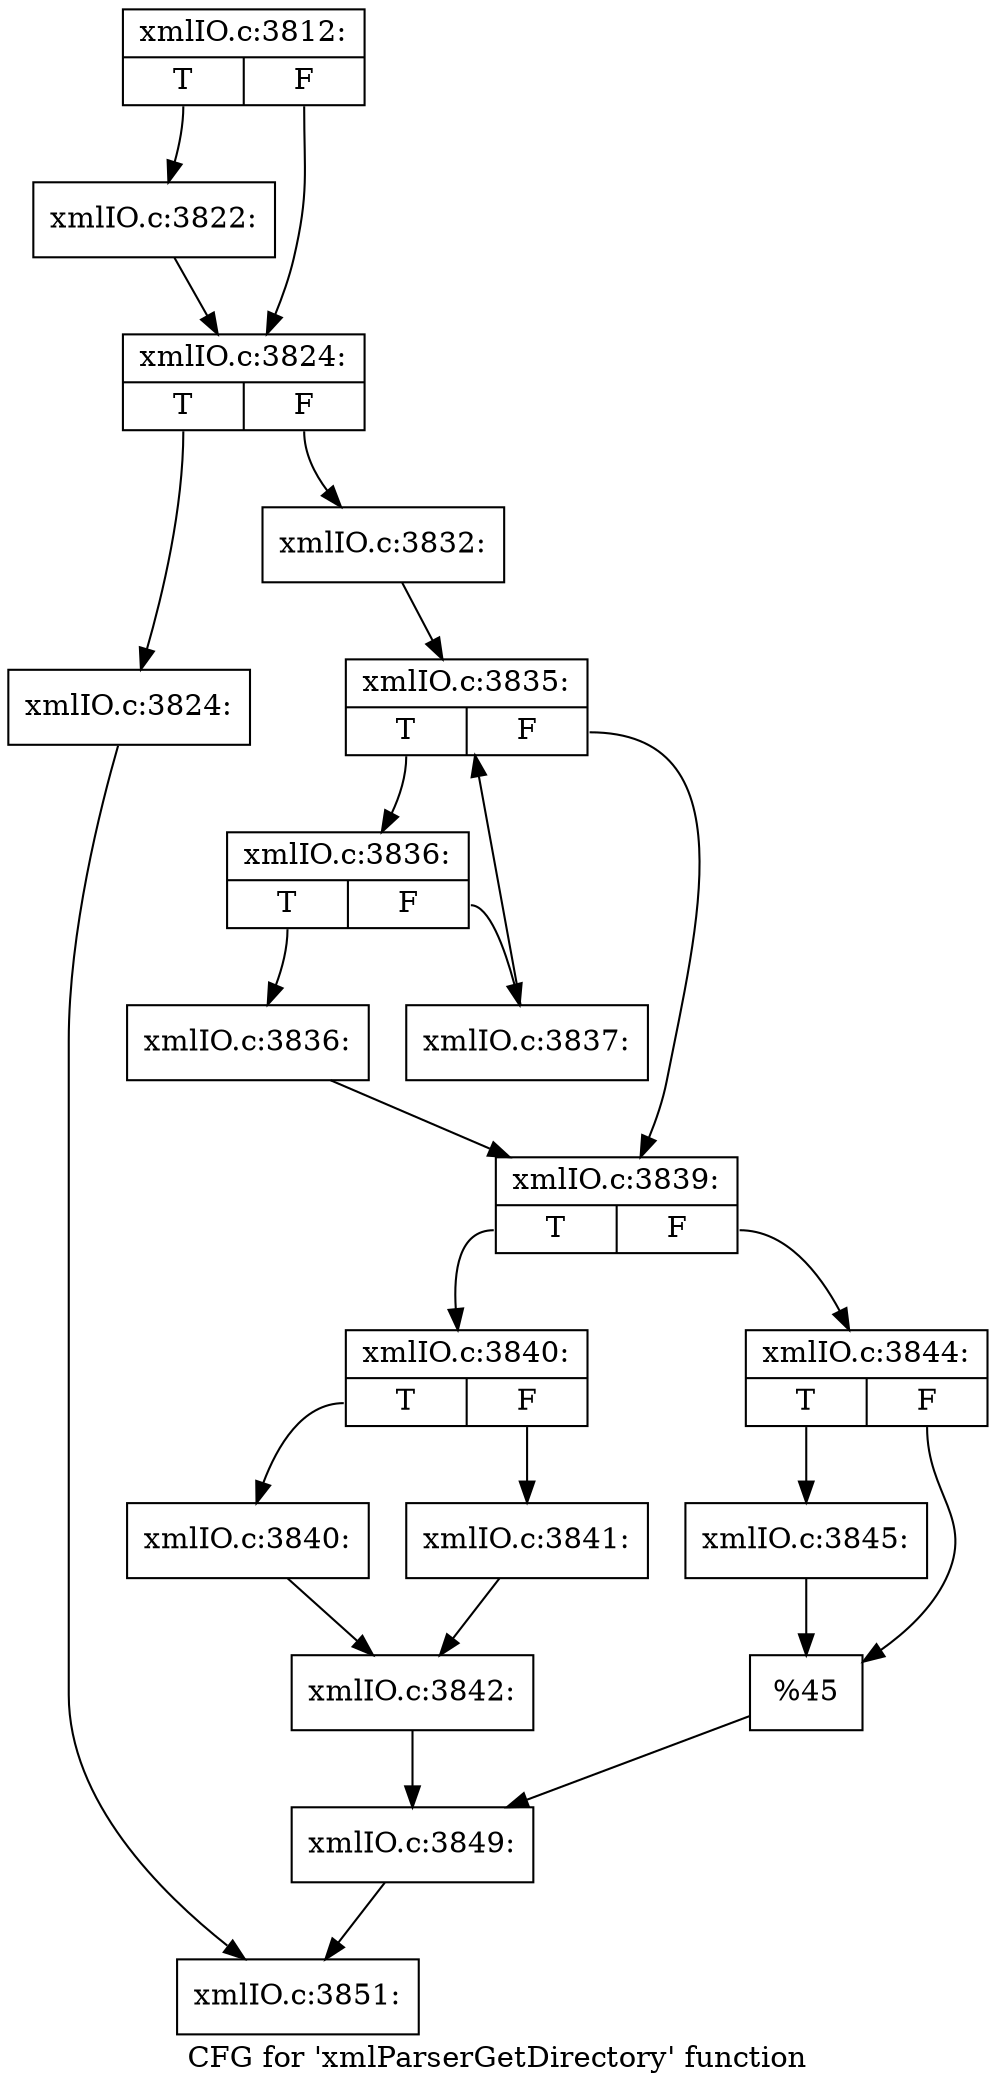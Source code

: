 digraph "CFG for 'xmlParserGetDirectory' function" {
	label="CFG for 'xmlParserGetDirectory' function";

	Node0x534f4f0 [shape=record,label="{xmlIO.c:3812:|{<s0>T|<s1>F}}"];
	Node0x534f4f0:s0 -> Node0x5350470;
	Node0x534f4f0:s1 -> Node0x53504c0;
	Node0x5350470 [shape=record,label="{xmlIO.c:3822:}"];
	Node0x5350470 -> Node0x53504c0;
	Node0x53504c0 [shape=record,label="{xmlIO.c:3824:|{<s0>T|<s1>F}}"];
	Node0x53504c0:s0 -> Node0x53508e0;
	Node0x53504c0:s1 -> Node0x5350930;
	Node0x53508e0 [shape=record,label="{xmlIO.c:3824:}"];
	Node0x53508e0 -> Node0x534f770;
	Node0x5350930 [shape=record,label="{xmlIO.c:3832:}"];
	Node0x5350930 -> Node0x53515b0;
	Node0x53515b0 [shape=record,label="{xmlIO.c:3835:|{<s0>T|<s1>F}}"];
	Node0x53515b0:s0 -> Node0x5352010;
	Node0x53515b0:s1 -> Node0x5351e60;
	Node0x5352010 [shape=record,label="{xmlIO.c:3836:|{<s0>T|<s1>F}}"];
	Node0x5352010:s0 -> Node0x5352150;
	Node0x5352010:s1 -> Node0x53521a0;
	Node0x5352150 [shape=record,label="{xmlIO.c:3836:}"];
	Node0x5352150 -> Node0x5351e60;
	Node0x53521a0 [shape=record,label="{xmlIO.c:3837:}"];
	Node0x53521a0 -> Node0x53515b0;
	Node0x5351e60 [shape=record,label="{xmlIO.c:3839:|{<s0>T|<s1>F}}"];
	Node0x5351e60:s0 -> Node0x53526c0;
	Node0x5351e60:s1 -> Node0x5352760;
	Node0x53526c0 [shape=record,label="{xmlIO.c:3840:|{<s0>T|<s1>F}}"];
	Node0x53526c0:s0 -> Node0x5352b00;
	Node0x53526c0:s1 -> Node0x5352ba0;
	Node0x5352b00 [shape=record,label="{xmlIO.c:3840:}"];
	Node0x5352b00 -> Node0x5352b50;
	Node0x5352ba0 [shape=record,label="{xmlIO.c:3841:}"];
	Node0x5352ba0 -> Node0x5352b50;
	Node0x5352b50 [shape=record,label="{xmlIO.c:3842:}"];
	Node0x5352b50 -> Node0x5352710;
	Node0x5352760 [shape=record,label="{xmlIO.c:3844:|{<s0>T|<s1>F}}"];
	Node0x5352760:s0 -> Node0x5353770;
	Node0x5352760:s1 -> Node0x53537c0;
	Node0x5353770 [shape=record,label="{xmlIO.c:3845:}"];
	Node0x5353770 -> Node0x53537c0;
	Node0x53537c0 [shape=record,label="{%45}"];
	Node0x53537c0 -> Node0x5352710;
	Node0x5352710 [shape=record,label="{xmlIO.c:3849:}"];
	Node0x5352710 -> Node0x534f770;
	Node0x534f770 [shape=record,label="{xmlIO.c:3851:}"];
}

